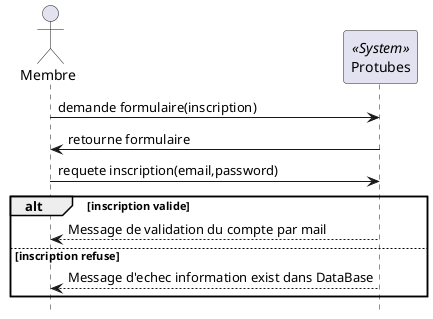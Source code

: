 @startuml
    hide footbox
    
    actor Membre
    participant Protubes << System >>

    Membre -> Protubes : demande formulaire(inscription)
    Protubes -> Membre : retourne formulaire
    Membre -> Protubes : requete inscription(email,password)

    alt inscription valide
        Protubes --> Membre : Message de validation du compte par mail
    else inscription refuse
        Protubes --> Membre : Message d'echec information exist dans DataBase
        'Protubes -> Membre : Redirection formulaire(connexion)
    end

@enduml